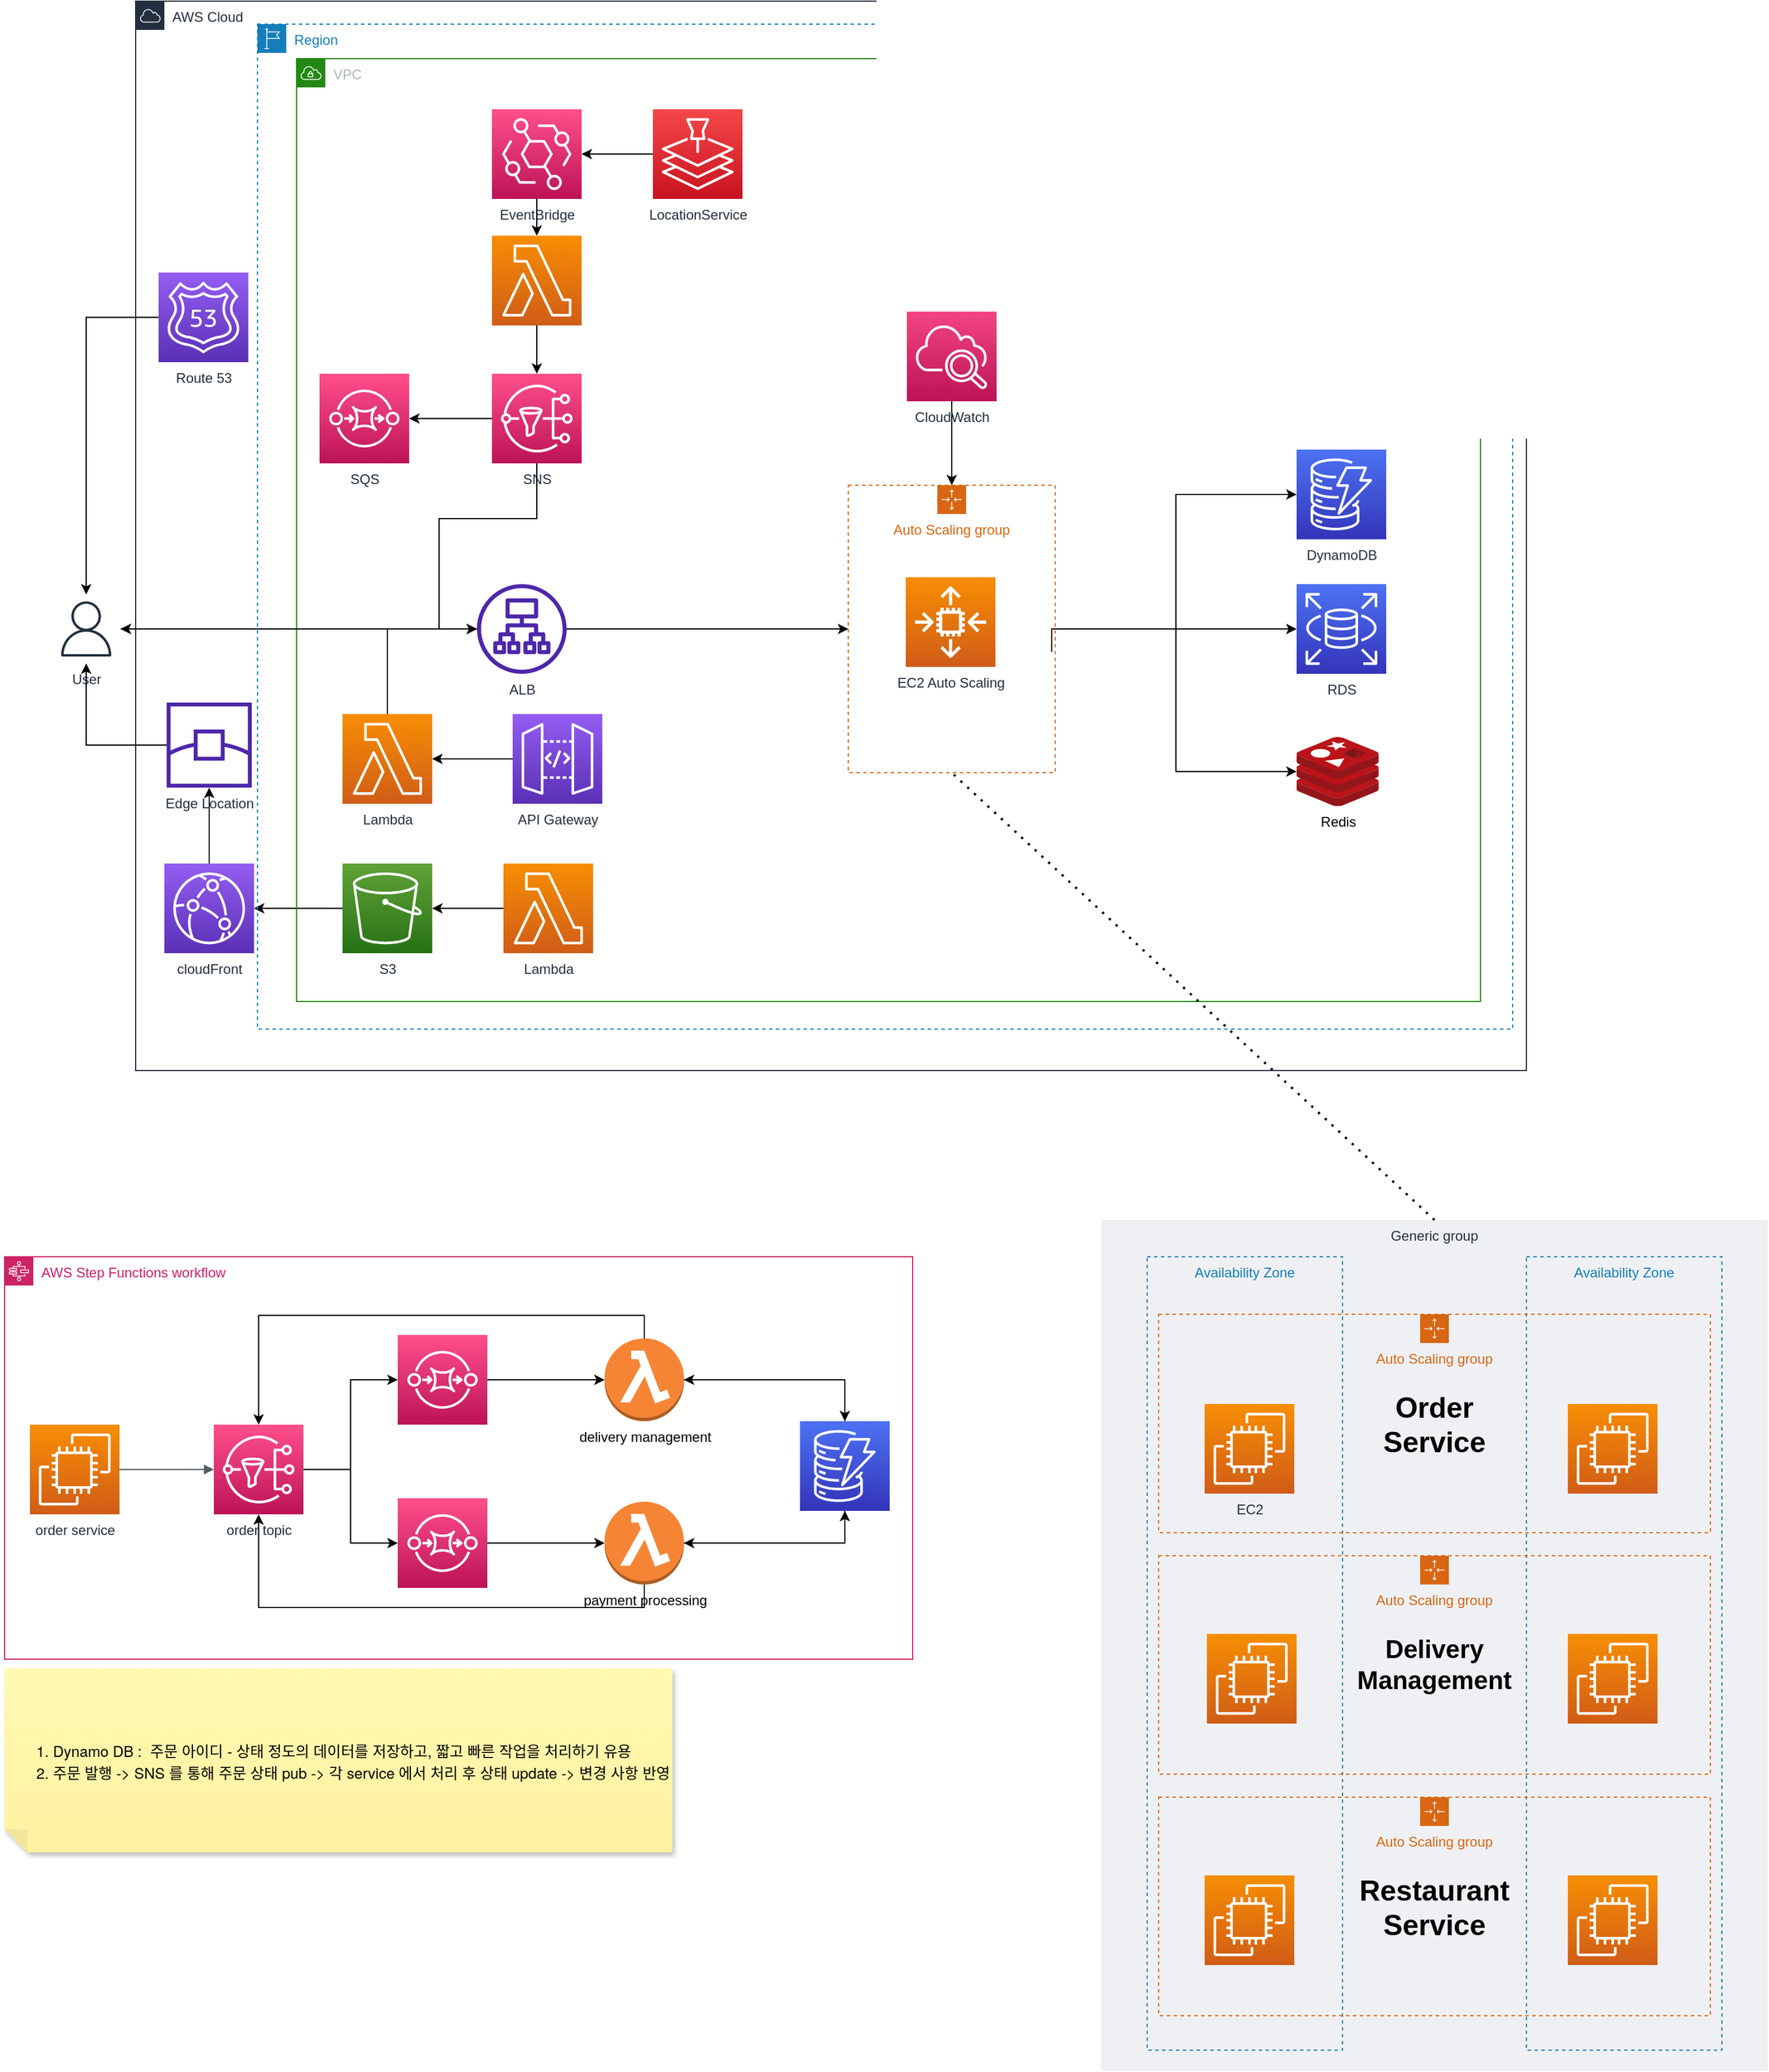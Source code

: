 <mxfile version="20.3.7" type="github"><diagram id="5NGtQ1M6MgMuo89pYEMz" name="페이지-1"><mxGraphModel dx="1186" dy="614" grid="1" gridSize="10" guides="1" tooltips="1" connect="1" arrows="1" fold="1" page="1" pageScale="1" pageWidth="827" pageHeight="1169" math="0" shadow="0"><root><mxCell id="0"/><mxCell id="1" parent="0"/><mxCell id="tjb0B60v364YRDhyy47x-1" value="Generic group" style="fillColor=#EFF0F3;strokeColor=none;dashed=0;verticalAlign=top;fontStyle=0;fontColor=#232F3D;" parent="1" vertex="1"><mxGeometry x="983" y="1520" width="580" height="740" as="geometry"/></mxCell><mxCell id="tjb0B60v364YRDhyy47x-2" value="Availability Zone" style="fillColor=none;strokeColor=#147EBA;dashed=1;verticalAlign=top;fontStyle=0;fontColor=#147EBA;" parent="1" vertex="1"><mxGeometry x="1353" y="1552" width="170" height="690" as="geometry"/></mxCell><mxCell id="tjb0B60v364YRDhyy47x-3" value="Availability Zone" style="fillColor=none;strokeColor=#147EBA;dashed=1;verticalAlign=top;fontStyle=0;fontColor=#147EBA;" parent="1" vertex="1"><mxGeometry x="1023" y="1552" width="170" height="690" as="geometry"/></mxCell><mxCell id="tjb0B60v364YRDhyy47x-4" value="" style="edgeStyle=orthogonalEdgeStyle;rounded=0;orthogonalLoop=1;jettySize=auto;html=1;" parent="1" source="tjb0B60v364YRDhyy47x-12" target="tjb0B60v364YRDhyy47x-6" edge="1"><mxGeometry relative="1" as="geometry"/></mxCell><mxCell id="tjb0B60v364YRDhyy47x-5" style="edgeStyle=orthogonalEdgeStyle;rounded=0;orthogonalLoop=1;jettySize=auto;html=1;" parent="1" source="tjb0B60v364YRDhyy47x-6" target="tjb0B60v364YRDhyy47x-41" edge="1"><mxGeometry relative="1" as="geometry"/></mxCell><mxCell id="tjb0B60v364YRDhyy47x-6" value="User" style="sketch=0;outlineConnect=0;fontColor=#232F3E;gradientColor=none;strokeColor=#232F3E;fillColor=#ffffff;dashed=0;verticalLabelPosition=bottom;verticalAlign=top;align=center;html=1;fontSize=12;fontStyle=0;aspect=fixed;shape=mxgraph.aws4.resourceIcon;resIcon=mxgraph.aws4.user;" parent="1" vertex="1"><mxGeometry x="70" y="976" width="60" height="60" as="geometry"/></mxCell><mxCell id="tjb0B60v364YRDhyy47x-7" value="AWS Cloud" style="points=[[0,0],[0.25,0],[0.5,0],[0.75,0],[1,0],[1,0.25],[1,0.5],[1,0.75],[1,1],[0.75,1],[0.5,1],[0.25,1],[0,1],[0,0.75],[0,0.5],[0,0.25]];outlineConnect=0;gradientColor=none;html=1;whiteSpace=wrap;fontSize=12;fontStyle=0;container=1;pointerEvents=0;collapsible=0;recursiveResize=0;shape=mxgraph.aws4.group;grIcon=mxgraph.aws4.group_aws_cloud;strokeColor=#232F3E;fillColor=none;verticalAlign=top;align=left;spacingLeft=30;fontColor=#232F3E;dashed=0;" parent="1" vertex="1"><mxGeometry x="143" y="460" width="1210" height="930" as="geometry"/></mxCell><mxCell id="tjb0B60v364YRDhyy47x-8" style="edgeStyle=orthogonalEdgeStyle;rounded=0;orthogonalLoop=1;jettySize=auto;html=1;" parent="tjb0B60v364YRDhyy47x-7" source="tjb0B60v364YRDhyy47x-26" target="tjb0B60v364YRDhyy47x-9" edge="1"><mxGeometry relative="1" as="geometry"/></mxCell><mxCell id="tjb0B60v364YRDhyy47x-9" value="cloudFront&lt;br&gt;" style="sketch=0;points=[[0,0,0],[0.25,0,0],[0.5,0,0],[0.75,0,0],[1,0,0],[0,1,0],[0.25,1,0],[0.5,1,0],[0.75,1,0],[1,1,0],[0,0.25,0],[0,0.5,0],[0,0.75,0],[1,0.25,0],[1,0.5,0],[1,0.75,0]];outlineConnect=0;fontColor=#232F3E;gradientColor=#945DF2;gradientDirection=north;fillColor=#5A30B5;strokeColor=#ffffff;dashed=0;verticalLabelPosition=bottom;verticalAlign=top;align=center;html=1;fontSize=12;fontStyle=0;aspect=fixed;shape=mxgraph.aws4.resourceIcon;resIcon=mxgraph.aws4.cloudfront;" parent="tjb0B60v364YRDhyy47x-7" vertex="1"><mxGeometry x="25" y="750" width="78" height="78" as="geometry"/></mxCell><mxCell id="tjb0B60v364YRDhyy47x-10" value="Edge Location&lt;br&gt;" style="sketch=0;outlineConnect=0;fontColor=#232F3E;gradientColor=none;fillColor=#4D27AA;strokeColor=none;dashed=0;verticalLabelPosition=bottom;verticalAlign=top;align=center;html=1;fontSize=12;fontStyle=0;aspect=fixed;pointerEvents=1;shape=mxgraph.aws4.edge_location;" parent="tjb0B60v364YRDhyy47x-7" vertex="1"><mxGeometry x="27" y="610" width="74" height="74" as="geometry"/></mxCell><mxCell id="tjb0B60v364YRDhyy47x-11" value="" style="edgeStyle=orthogonalEdgeStyle;rounded=0;orthogonalLoop=1;jettySize=auto;html=1;" parent="tjb0B60v364YRDhyy47x-7" source="tjb0B60v364YRDhyy47x-9" target="tjb0B60v364YRDhyy47x-10" edge="1"><mxGeometry relative="1" as="geometry"/></mxCell><mxCell id="tjb0B60v364YRDhyy47x-12" value="Route 53&lt;br&gt;" style="sketch=0;points=[[0,0,0],[0.25,0,0],[0.5,0,0],[0.75,0,0],[1,0,0],[0,1,0],[0.25,1,0],[0.5,1,0],[0.75,1,0],[1,1,0],[0,0.25,0],[0,0.5,0],[0,0.75,0],[1,0.25,0],[1,0.5,0],[1,0.75,0]];outlineConnect=0;fontColor=#232F3E;gradientColor=#945DF2;gradientDirection=north;fillColor=#5A30B5;strokeColor=#ffffff;dashed=0;verticalLabelPosition=bottom;verticalAlign=top;align=center;html=1;fontSize=12;fontStyle=0;aspect=fixed;shape=mxgraph.aws4.resourceIcon;resIcon=mxgraph.aws4.route_53;" parent="tjb0B60v364YRDhyy47x-7" vertex="1"><mxGeometry x="20" y="236" width="78" height="78" as="geometry"/></mxCell><mxCell id="tjb0B60v364YRDhyy47x-13" value="VPC" style="points=[[0,0],[0.25,0],[0.5,0],[0.75,0],[1,0],[1,0.25],[1,0.5],[1,0.75],[1,1],[0.75,1],[0.5,1],[0.25,1],[0,1],[0,0.75],[0,0.5],[0,0.25]];outlineConnect=0;gradientColor=none;html=1;whiteSpace=wrap;fontSize=12;fontStyle=0;container=1;pointerEvents=0;collapsible=0;recursiveResize=0;shape=mxgraph.aws4.group;grIcon=mxgraph.aws4.group_vpc;strokeColor=#248814;fillColor=none;verticalAlign=top;align=left;spacingLeft=30;fontColor=#AAB7B8;dashed=0;" parent="tjb0B60v364YRDhyy47x-7" vertex="1"><mxGeometry x="140" y="50" width="1030" height="820" as="geometry"/></mxCell><mxCell id="tjb0B60v364YRDhyy47x-14" value="DynamoDB&lt;br&gt;" style="sketch=0;points=[[0,0,0],[0.25,0,0],[0.5,0,0],[0.75,0,0],[1,0,0],[0,1,0],[0.25,1,0],[0.5,1,0],[0.75,1,0],[1,1,0],[0,0.25,0],[0,0.5,0],[0,0.75,0],[1,0.25,0],[1,0.5,0],[1,0.75,0]];outlineConnect=0;fontColor=#232F3E;gradientColor=#4D72F3;gradientDirection=north;fillColor=#3334B9;strokeColor=#ffffff;dashed=0;verticalLabelPosition=bottom;verticalAlign=top;align=center;html=1;fontSize=12;fontStyle=0;aspect=fixed;shape=mxgraph.aws4.resourceIcon;resIcon=mxgraph.aws4.dynamodb;" parent="tjb0B60v364YRDhyy47x-13" vertex="1"><mxGeometry x="870" y="340" width="78" height="78" as="geometry"/></mxCell><mxCell id="tjb0B60v364YRDhyy47x-15" value="RDS&lt;br&gt;" style="sketch=0;points=[[0,0,0],[0.25,0,0],[0.5,0,0],[0.75,0,0],[1,0,0],[0,1,0],[0.25,1,0],[0.5,1,0],[0.75,1,0],[1,1,0],[0,0.25,0],[0,0.5,0],[0,0.75,0],[1,0.25,0],[1,0.5,0],[1,0.75,0]];outlineConnect=0;fontColor=#232F3E;gradientColor=#4D72F3;gradientDirection=north;fillColor=#3334B9;strokeColor=#ffffff;dashed=0;verticalLabelPosition=bottom;verticalAlign=top;align=center;html=1;fontSize=12;fontStyle=0;aspect=fixed;shape=mxgraph.aws4.resourceIcon;resIcon=mxgraph.aws4.rds;" parent="tjb0B60v364YRDhyy47x-13" vertex="1"><mxGeometry x="870" y="457" width="78" height="78" as="geometry"/></mxCell><mxCell id="tjb0B60v364YRDhyy47x-16" style="edgeStyle=orthogonalEdgeStyle;rounded=0;orthogonalLoop=1;jettySize=auto;html=1;entryX=0;entryY=0.5;entryDx=0;entryDy=0;entryPerimeter=0;" parent="tjb0B60v364YRDhyy47x-13" source="tjb0B60v364YRDhyy47x-19" target="tjb0B60v364YRDhyy47x-14" edge="1"><mxGeometry relative="1" as="geometry"/></mxCell><mxCell id="tjb0B60v364YRDhyy47x-17" style="edgeStyle=orthogonalEdgeStyle;rounded=0;orthogonalLoop=1;jettySize=auto;html=1;" parent="tjb0B60v364YRDhyy47x-13" target="tjb0B60v364YRDhyy47x-24" edge="1"><mxGeometry relative="1" as="geometry"><mxPoint x="657" y="516" as="sourcePoint"/><Array as="points"><mxPoint x="657" y="496"/><mxPoint x="765" y="496"/><mxPoint x="765" y="620"/></Array></mxGeometry></mxCell><mxCell id="tjb0B60v364YRDhyy47x-18" style="edgeStyle=orthogonalEdgeStyle;rounded=0;orthogonalLoop=1;jettySize=auto;html=1;entryX=0;entryY=0.5;entryDx=0;entryDy=0;entryPerimeter=0;" parent="tjb0B60v364YRDhyy47x-13" source="tjb0B60v364YRDhyy47x-19" target="tjb0B60v364YRDhyy47x-15" edge="1"><mxGeometry relative="1" as="geometry"/></mxCell><mxCell id="tjb0B60v364YRDhyy47x-19" value="Auto Scaling group" style="points=[[0,0],[0.25,0],[0.5,0],[0.75,0],[1,0],[1,0.25],[1,0.5],[1,0.75],[1,1],[0.75,1],[0.5,1],[0.25,1],[0,1],[0,0.75],[0,0.5],[0,0.25]];outlineConnect=0;gradientColor=none;html=1;whiteSpace=wrap;fontSize=12;fontStyle=0;container=1;pointerEvents=0;collapsible=0;recursiveResize=0;shape=mxgraph.aws4.groupCenter;grIcon=mxgraph.aws4.group_auto_scaling_group;grStroke=1;strokeColor=#D86613;fillColor=none;verticalAlign=top;align=center;fontColor=#D86613;dashed=1;spacingTop=25;" parent="tjb0B60v364YRDhyy47x-13" vertex="1"><mxGeometry x="480" y="371" width="180" height="250" as="geometry"/></mxCell><mxCell id="tjb0B60v364YRDhyy47x-20" value="EC2 Auto Scaling&lt;br&gt;" style="sketch=0;points=[[0,0,0],[0.25,0,0],[0.5,0,0],[0.75,0,0],[1,0,0],[0,1,0],[0.25,1,0],[0.5,1,0],[0.75,1,0],[1,1,0],[0,0.25,0],[0,0.5,0],[0,0.75,0],[1,0.25,0],[1,0.5,0],[1,0.75,0]];outlineConnect=0;fontColor=#232F3E;gradientColor=#F78E04;gradientDirection=north;fillColor=#D05C17;strokeColor=#ffffff;dashed=0;verticalLabelPosition=bottom;verticalAlign=top;align=center;html=1;fontSize=12;fontStyle=0;aspect=fixed;shape=mxgraph.aws4.resourceIcon;resIcon=mxgraph.aws4.auto_scaling2;" parent="tjb0B60v364YRDhyy47x-19" vertex="1"><mxGeometry x="50" y="80" width="78" height="78" as="geometry"/></mxCell><mxCell id="tjb0B60v364YRDhyy47x-21" style="edgeStyle=orthogonalEdgeStyle;rounded=0;orthogonalLoop=1;jettySize=auto;html=1;" parent="tjb0B60v364YRDhyy47x-13" source="tjb0B60v364YRDhyy47x-22" target="tjb0B60v364YRDhyy47x-19" edge="1"><mxGeometry relative="1" as="geometry"/></mxCell><mxCell id="tjb0B60v364YRDhyy47x-22" value="CloudWatch&lt;br&gt;" style="sketch=0;points=[[0,0,0],[0.25,0,0],[0.5,0,0],[0.75,0,0],[1,0,0],[0,1,0],[0.25,1,0],[0.5,1,0],[0.75,1,0],[1,1,0],[0,0.25,0],[0,0.5,0],[0,0.75,0],[1,0.25,0],[1,0.5,0],[1,0.75,0]];points=[[0,0,0],[0.25,0,0],[0.5,0,0],[0.75,0,0],[1,0,0],[0,1,0],[0.25,1,0],[0.5,1,0],[0.75,1,0],[1,1,0],[0,0.25,0],[0,0.5,0],[0,0.75,0],[1,0.25,0],[1,0.5,0],[1,0.75,0]];outlineConnect=0;fontColor=#232F3E;gradientColor=#F34482;gradientDirection=north;fillColor=#BC1356;strokeColor=#ffffff;dashed=0;verticalLabelPosition=bottom;verticalAlign=top;align=center;html=1;fontSize=12;fontStyle=0;aspect=fixed;shape=mxgraph.aws4.resourceIcon;resIcon=mxgraph.aws4.cloudwatch_2;" parent="tjb0B60v364YRDhyy47x-13" vertex="1"><mxGeometry x="531" y="220" width="78" height="78" as="geometry"/></mxCell><mxCell id="tjb0B60v364YRDhyy47x-23" style="edgeStyle=orthogonalEdgeStyle;rounded=0;orthogonalLoop=1;jettySize=auto;html=1;exitX=0.5;exitY=1;exitDx=0;exitDy=0;" parent="tjb0B60v364YRDhyy47x-13" source="tjb0B60v364YRDhyy47x-19" target="tjb0B60v364YRDhyy47x-19" edge="1"><mxGeometry relative="1" as="geometry"/></mxCell><mxCell id="tjb0B60v364YRDhyy47x-24" value="Redis&lt;br&gt;" style="sketch=0;aspect=fixed;html=1;points=[];align=center;image;fontSize=12;image=img/lib/mscae/Cache_Redis_Product.svg;" parent="tjb0B60v364YRDhyy47x-13" vertex="1"><mxGeometry x="870" y="590" width="71.43" height="60" as="geometry"/></mxCell><mxCell id="tjb0B60v364YRDhyy47x-25" value="Region" style="points=[[0,0],[0.25,0],[0.5,0],[0.75,0],[1,0],[1,0.25],[1,0.5],[1,0.75],[1,1],[0.75,1],[0.5,1],[0.25,1],[0,1],[0,0.75],[0,0.5],[0,0.25]];outlineConnect=0;gradientColor=none;html=1;whiteSpace=wrap;fontSize=12;fontStyle=0;container=1;pointerEvents=0;collapsible=0;recursiveResize=0;shape=mxgraph.aws4.group;grIcon=mxgraph.aws4.group_region;strokeColor=#147EBA;fillColor=none;verticalAlign=top;align=left;spacingLeft=30;fontColor=#147EBA;dashed=1;" parent="tjb0B60v364YRDhyy47x-7" vertex="1"><mxGeometry x="106" y="20" width="1092" height="874" as="geometry"/></mxCell><mxCell id="tjb0B60v364YRDhyy47x-26" value="S3&lt;br&gt;" style="sketch=0;points=[[0,0,0],[0.25,0,0],[0.5,0,0],[0.75,0,0],[1,0,0],[0,1,0],[0.25,1,0],[0.5,1,0],[0.75,1,0],[1,1,0],[0,0.25,0],[0,0.5,0],[0,0.75,0],[1,0.25,0],[1,0.5,0],[1,0.75,0]];outlineConnect=0;fontColor=#232F3E;gradientColor=#60A337;gradientDirection=north;fillColor=#277116;strokeColor=#ffffff;dashed=0;verticalLabelPosition=bottom;verticalAlign=top;align=center;html=1;fontSize=12;fontStyle=0;aspect=fixed;shape=mxgraph.aws4.resourceIcon;resIcon=mxgraph.aws4.s3;" parent="tjb0B60v364YRDhyy47x-25" vertex="1"><mxGeometry x="74" y="730" width="78" height="78" as="geometry"/></mxCell><mxCell id="tjb0B60v364YRDhyy47x-27" value="Lambda" style="sketch=0;points=[[0,0,0],[0.25,0,0],[0.5,0,0],[0.75,0,0],[1,0,0],[0,1,0],[0.25,1,0],[0.5,1,0],[0.75,1,0],[1,1,0],[0,0.25,0],[0,0.5,0],[0,0.75,0],[1,0.25,0],[1,0.5,0],[1,0.75,0]];outlineConnect=0;fontColor=#232F3E;gradientColor=#F78E04;gradientDirection=north;fillColor=#D05C17;strokeColor=#ffffff;dashed=0;verticalLabelPosition=bottom;verticalAlign=top;align=center;html=1;fontSize=12;fontStyle=0;aspect=fixed;shape=mxgraph.aws4.resourceIcon;resIcon=mxgraph.aws4.lambda;" parent="tjb0B60v364YRDhyy47x-25" vertex="1"><mxGeometry x="214" y="730" width="78" height="78" as="geometry"/></mxCell><mxCell id="tjb0B60v364YRDhyy47x-28" value="" style="edgeStyle=orthogonalEdgeStyle;rounded=0;orthogonalLoop=1;jettySize=auto;html=1;" parent="tjb0B60v364YRDhyy47x-25" source="tjb0B60v364YRDhyy47x-27" target="tjb0B60v364YRDhyy47x-26" edge="1"><mxGeometry relative="1" as="geometry"/></mxCell><mxCell id="tjb0B60v364YRDhyy47x-29" value="LocationService&lt;br&gt;" style="sketch=0;points=[[0,0,0],[0.25,0,0],[0.5,0,0],[0.75,0,0],[1,0,0],[0,1,0],[0.25,1,0],[0.5,1,0],[0.75,1,0],[1,1,0],[0,0.25,0],[0,0.5,0],[0,0.75,0],[1,0.25,0],[1,0.5,0],[1,0.75,0]];outlineConnect=0;fontColor=#232F3E;gradientColor=#F54749;gradientDirection=north;fillColor=#C7131F;strokeColor=#ffffff;dashed=0;verticalLabelPosition=bottom;verticalAlign=top;align=center;html=1;fontSize=12;fontStyle=0;aspect=fixed;shape=mxgraph.aws4.resourceIcon;resIcon=mxgraph.aws4.location_service;" parent="tjb0B60v364YRDhyy47x-25" vertex="1"><mxGeometry x="344" y="74" width="78" height="78" as="geometry"/></mxCell><mxCell id="tjb0B60v364YRDhyy47x-30" value="EventBridge&lt;br&gt;" style="sketch=0;points=[[0,0,0],[0.25,0,0],[0.5,0,0],[0.75,0,0],[1,0,0],[0,1,0],[0.25,1,0],[0.5,1,0],[0.75,1,0],[1,1,0],[0,0.25,0],[0,0.5,0],[0,0.75,0],[1,0.25,0],[1,0.5,0],[1,0.75,0]];outlineConnect=0;fontColor=#232F3E;gradientColor=#FF4F8B;gradientDirection=north;fillColor=#BC1356;strokeColor=#ffffff;dashed=0;verticalLabelPosition=bottom;verticalAlign=top;align=center;html=1;fontSize=12;fontStyle=0;aspect=fixed;shape=mxgraph.aws4.resourceIcon;resIcon=mxgraph.aws4.eventbridge;" parent="tjb0B60v364YRDhyy47x-25" vertex="1"><mxGeometry x="204" y="74" width="78" height="78" as="geometry"/></mxCell><mxCell id="tjb0B60v364YRDhyy47x-31" value="SQS&lt;br&gt;" style="sketch=0;points=[[0,0,0],[0.25,0,0],[0.5,0,0],[0.75,0,0],[1,0,0],[0,1,0],[0.25,1,0],[0.5,1,0],[0.75,1,0],[1,1,0],[0,0.25,0],[0,0.5,0],[0,0.75,0],[1,0.25,0],[1,0.5,0],[1,0.75,0]];outlineConnect=0;fontColor=#232F3E;gradientColor=#FF4F8B;gradientDirection=north;fillColor=#BC1356;strokeColor=#ffffff;dashed=0;verticalLabelPosition=bottom;verticalAlign=top;align=center;html=1;fontSize=12;fontStyle=0;aspect=fixed;shape=mxgraph.aws4.resourceIcon;resIcon=mxgraph.aws4.sqs;" parent="tjb0B60v364YRDhyy47x-25" vertex="1"><mxGeometry x="54" y="304" width="78" height="78" as="geometry"/></mxCell><mxCell id="tjb0B60v364YRDhyy47x-32" value="SNS&lt;br&gt;" style="sketch=0;points=[[0,0,0],[0.25,0,0],[0.5,0,0],[0.75,0,0],[1,0,0],[0,1,0],[0.25,1,0],[0.5,1,0],[0.75,1,0],[1,1,0],[0,0.25,0],[0,0.5,0],[0,0.75,0],[1,0.25,0],[1,0.5,0],[1,0.75,0]];outlineConnect=0;fontColor=#232F3E;gradientColor=#FF4F8B;gradientDirection=north;fillColor=#BC1356;strokeColor=#ffffff;dashed=0;verticalLabelPosition=bottom;verticalAlign=top;align=center;html=1;fontSize=12;fontStyle=0;aspect=fixed;shape=mxgraph.aws4.resourceIcon;resIcon=mxgraph.aws4.sns;" parent="tjb0B60v364YRDhyy47x-25" vertex="1"><mxGeometry x="204" y="304" width="78" height="78" as="geometry"/></mxCell><mxCell id="tjb0B60v364YRDhyy47x-33" value="" style="edgeStyle=orthogonalEdgeStyle;rounded=0;orthogonalLoop=1;jettySize=auto;html=1;" parent="tjb0B60v364YRDhyy47x-25" source="tjb0B60v364YRDhyy47x-32" target="tjb0B60v364YRDhyy47x-31" edge="1"><mxGeometry relative="1" as="geometry"/></mxCell><mxCell id="tjb0B60v364YRDhyy47x-34" value="" style="sketch=0;points=[[0,0,0],[0.25,0,0],[0.5,0,0],[0.75,0,0],[1,0,0],[0,1,0],[0.25,1,0],[0.5,1,0],[0.75,1,0],[1,1,0],[0,0.25,0],[0,0.5,0],[0,0.75,0],[1,0.25,0],[1,0.5,0],[1,0.75,0]];outlineConnect=0;fontColor=#232F3E;gradientColor=#F78E04;gradientDirection=north;fillColor=#D05C17;strokeColor=#ffffff;dashed=0;verticalLabelPosition=bottom;verticalAlign=top;align=center;html=1;fontSize=12;fontStyle=0;aspect=fixed;shape=mxgraph.aws4.resourceIcon;resIcon=mxgraph.aws4.lambda;" parent="tjb0B60v364YRDhyy47x-25" vertex="1"><mxGeometry x="204" y="184" width="78" height="78" as="geometry"/></mxCell><mxCell id="tjb0B60v364YRDhyy47x-35" value="" style="edgeStyle=orthogonalEdgeStyle;rounded=0;orthogonalLoop=1;jettySize=auto;html=1;" parent="tjb0B60v364YRDhyy47x-25" source="tjb0B60v364YRDhyy47x-34" target="tjb0B60v364YRDhyy47x-32" edge="1"><mxGeometry relative="1" as="geometry"/></mxCell><mxCell id="tjb0B60v364YRDhyy47x-36" value="" style="edgeStyle=orthogonalEdgeStyle;rounded=0;orthogonalLoop=1;jettySize=auto;html=1;" parent="tjb0B60v364YRDhyy47x-25" source="tjb0B60v364YRDhyy47x-30" target="tjb0B60v364YRDhyy47x-34" edge="1"><mxGeometry relative="1" as="geometry"/></mxCell><mxCell id="tjb0B60v364YRDhyy47x-37" value="" style="edgeStyle=orthogonalEdgeStyle;rounded=0;orthogonalLoop=1;jettySize=auto;html=1;" parent="tjb0B60v364YRDhyy47x-25" source="tjb0B60v364YRDhyy47x-29" target="tjb0B60v364YRDhyy47x-30" edge="1"><mxGeometry relative="1" as="geometry"/></mxCell><mxCell id="tjb0B60v364YRDhyy47x-38" value="" style="edgeStyle=orthogonalEdgeStyle;rounded=0;orthogonalLoop=1;jettySize=auto;html=1;fontSize=22;" parent="tjb0B60v364YRDhyy47x-25" source="tjb0B60v364YRDhyy47x-39" target="tjb0B60v364YRDhyy47x-40" edge="1"><mxGeometry relative="1" as="geometry"/></mxCell><mxCell id="tjb0B60v364YRDhyy47x-39" value="API Gateway&lt;br&gt;" style="sketch=0;points=[[0,0,0],[0.25,0,0],[0.5,0,0],[0.75,0,0],[1,0,0],[0,1,0],[0.25,1,0],[0.5,1,0],[0.75,1,0],[1,1,0],[0,0.25,0],[0,0.5,0],[0,0.75,0],[1,0.25,0],[1,0.5,0],[1,0.75,0]];outlineConnect=0;fontColor=#232F3E;gradientColor=#945DF2;gradientDirection=north;fillColor=#5A30B5;strokeColor=#ffffff;dashed=0;verticalLabelPosition=bottom;verticalAlign=top;align=center;html=1;fontSize=12;fontStyle=0;aspect=fixed;shape=mxgraph.aws4.resourceIcon;resIcon=mxgraph.aws4.api_gateway;" parent="tjb0B60v364YRDhyy47x-25" vertex="1"><mxGeometry x="222" y="600" width="78" height="78" as="geometry"/></mxCell><mxCell id="tjb0B60v364YRDhyy47x-40" value="Lambda" style="sketch=0;points=[[0,0,0],[0.25,0,0],[0.5,0,0],[0.75,0,0],[1,0,0],[0,1,0],[0.25,1,0],[0.5,1,0],[0.75,1,0],[1,1,0],[0,0.25,0],[0,0.5,0],[0,0.75,0],[1,0.25,0],[1,0.5,0],[1,0.75,0]];outlineConnect=0;fontColor=#232F3E;gradientColor=#F78E04;gradientDirection=north;fillColor=#D05C17;strokeColor=#ffffff;dashed=0;verticalLabelPosition=bottom;verticalAlign=top;align=center;html=1;fontSize=12;fontStyle=0;aspect=fixed;shape=mxgraph.aws4.resourceIcon;resIcon=mxgraph.aws4.lambda;" parent="tjb0B60v364YRDhyy47x-25" vertex="1"><mxGeometry x="74" y="600" width="78" height="78" as="geometry"/></mxCell><mxCell id="tjb0B60v364YRDhyy47x-41" value="ALB&lt;br&gt;" style="sketch=0;outlineConnect=0;fontColor=#232F3E;gradientColor=none;fillColor=#4D27AA;strokeColor=none;dashed=0;verticalLabelPosition=bottom;verticalAlign=top;align=center;html=1;fontSize=12;fontStyle=0;aspect=fixed;pointerEvents=1;shape=mxgraph.aws4.application_load_balancer;" parent="tjb0B60v364YRDhyy47x-25" vertex="1"><mxGeometry x="191" y="487" width="78" height="78" as="geometry"/></mxCell><mxCell id="tjb0B60v364YRDhyy47x-42" style="edgeStyle=orthogonalEdgeStyle;rounded=0;orthogonalLoop=1;jettySize=auto;html=1;" parent="tjb0B60v364YRDhyy47x-25" source="tjb0B60v364YRDhyy47x-32" target="tjb0B60v364YRDhyy47x-41" edge="1"><mxGeometry relative="1" as="geometry"><Array as="points"><mxPoint x="243" y="430"/><mxPoint x="158" y="430"/></Array></mxGeometry></mxCell><mxCell id="tjb0B60v364YRDhyy47x-43" style="edgeStyle=orthogonalEdgeStyle;rounded=0;orthogonalLoop=1;jettySize=auto;html=1;entryX=0;entryY=0.5;entryDx=0;entryDy=0;fontSize=22;" parent="tjb0B60v364YRDhyy47x-7" source="tjb0B60v364YRDhyy47x-41" target="tjb0B60v364YRDhyy47x-19" edge="1"><mxGeometry relative="1" as="geometry"/></mxCell><mxCell id="tjb0B60v364YRDhyy47x-44" style="edgeStyle=orthogonalEdgeStyle;rounded=0;orthogonalLoop=1;jettySize=auto;html=1;" parent="1" source="tjb0B60v364YRDhyy47x-10" target="tjb0B60v364YRDhyy47x-6" edge="1"><mxGeometry relative="1" as="geometry"/></mxCell><mxCell id="tjb0B60v364YRDhyy47x-45" value="Auto Scaling group" style="points=[[0,0],[0.25,0],[0.5,0],[0.75,0],[1,0],[1,0.25],[1,0.5],[1,0.75],[1,1],[0.75,1],[0.5,1],[0.25,1],[0,1],[0,0.75],[0,0.5],[0,0.25]];outlineConnect=0;gradientColor=none;html=1;whiteSpace=wrap;fontSize=12;fontStyle=0;container=1;pointerEvents=0;collapsible=0;recursiveResize=0;shape=mxgraph.aws4.groupCenter;grIcon=mxgraph.aws4.group_auto_scaling_group;grStroke=1;strokeColor=#D86613;fillColor=none;verticalAlign=top;align=center;fontColor=#D86613;dashed=1;spacingTop=25;" parent="1" vertex="1"><mxGeometry x="1033" y="1602" width="480" height="190" as="geometry"/></mxCell><mxCell id="tjb0B60v364YRDhyy47x-46" value="" style="sketch=0;points=[[0,0,0],[0.25,0,0],[0.5,0,0],[0.75,0,0],[1,0,0],[0,1,0],[0.25,1,0],[0.5,1,0],[0.75,1,0],[1,1,0],[0,0.25,0],[0,0.5,0],[0,0.75,0],[1,0.25,0],[1,0.5,0],[1,0.75,0]];outlineConnect=0;fontColor=#232F3E;gradientColor=#F78E04;gradientDirection=north;fillColor=#D05C17;strokeColor=#ffffff;dashed=0;verticalLabelPosition=bottom;verticalAlign=top;align=center;html=1;fontSize=12;fontStyle=0;aspect=fixed;shape=mxgraph.aws4.resourceIcon;resIcon=mxgraph.aws4.ec2;" parent="tjb0B60v364YRDhyy47x-45" vertex="1"><mxGeometry x="356" y="78" width="78" height="78" as="geometry"/></mxCell><mxCell id="tjb0B60v364YRDhyy47x-47" value="Order Service" style="text;html=1;strokeColor=none;fillColor=none;align=center;verticalAlign=middle;whiteSpace=wrap;rounded=0;fontSize=25;fontStyle=1" parent="tjb0B60v364YRDhyy47x-45" vertex="1"><mxGeometry x="185" y="80" width="110" height="30" as="geometry"/></mxCell><mxCell id="tjb0B60v364YRDhyy47x-48" style="edgeStyle=orthogonalEdgeStyle;rounded=0;orthogonalLoop=1;jettySize=auto;html=1;exitX=0.5;exitY=1;exitDx=0;exitDy=0;" parent="1" source="tjb0B60v364YRDhyy47x-45" target="tjb0B60v364YRDhyy47x-45" edge="1"><mxGeometry relative="1" as="geometry"/></mxCell><mxCell id="tjb0B60v364YRDhyy47x-49" style="edgeStyle=orthogonalEdgeStyle;rounded=0;orthogonalLoop=1;jettySize=auto;html=1;exitX=0.5;exitY=1;exitDx=0;exitDy=0;" parent="1" source="tjb0B60v364YRDhyy47x-45" target="tjb0B60v364YRDhyy47x-45" edge="1"><mxGeometry relative="1" as="geometry"/></mxCell><mxCell id="tjb0B60v364YRDhyy47x-50" style="edgeStyle=orthogonalEdgeStyle;rounded=0;orthogonalLoop=1;jettySize=auto;html=1;exitX=0.5;exitY=1;exitDx=0;exitDy=0;" parent="1" source="tjb0B60v364YRDhyy47x-45" target="tjb0B60v364YRDhyy47x-45" edge="1"><mxGeometry relative="1" as="geometry"/></mxCell><mxCell id="tjb0B60v364YRDhyy47x-51" value="Auto Scaling group" style="points=[[0,0],[0.25,0],[0.5,0],[0.75,0],[1,0],[1,0.25],[1,0.5],[1,0.75],[1,1],[0.75,1],[0.5,1],[0.25,1],[0,1],[0,0.75],[0,0.5],[0,0.25]];outlineConnect=0;gradientColor=none;html=1;whiteSpace=wrap;fontSize=12;fontStyle=0;container=1;pointerEvents=0;collapsible=0;recursiveResize=0;shape=mxgraph.aws4.groupCenter;grIcon=mxgraph.aws4.group_auto_scaling_group;grStroke=1;strokeColor=#D86613;fillColor=none;verticalAlign=top;align=center;fontColor=#D86613;dashed=1;spacingTop=25;" parent="1" vertex="1"><mxGeometry x="1033" y="1812" width="480" height="190" as="geometry"/></mxCell><mxCell id="tjb0B60v364YRDhyy47x-52" value="" style="sketch=0;points=[[0,0,0],[0.25,0,0],[0.5,0,0],[0.75,0,0],[1,0,0],[0,1,0],[0.25,1,0],[0.5,1,0],[0.75,1,0],[1,1,0],[0,0.25,0],[0,0.5,0],[0,0.75,0],[1,0.25,0],[1,0.5,0],[1,0.75,0]];outlineConnect=0;fontColor=#232F3E;gradientColor=#F78E04;gradientDirection=north;fillColor=#D05C17;strokeColor=#ffffff;dashed=0;verticalLabelPosition=bottom;verticalAlign=top;align=center;html=1;fontSize=12;fontStyle=0;aspect=fixed;shape=mxgraph.aws4.resourceIcon;resIcon=mxgraph.aws4.ec2;" parent="tjb0B60v364YRDhyy47x-51" vertex="1"><mxGeometry x="42" y="68" width="78" height="78" as="geometry"/></mxCell><mxCell id="tjb0B60v364YRDhyy47x-53" value="" style="sketch=0;points=[[0,0,0],[0.25,0,0],[0.5,0,0],[0.75,0,0],[1,0,0],[0,1,0],[0.25,1,0],[0.5,1,0],[0.75,1,0],[1,1,0],[0,0.25,0],[0,0.5,0],[0,0.75,0],[1,0.25,0],[1,0.5,0],[1,0.75,0]];outlineConnect=0;fontColor=#232F3E;gradientColor=#F78E04;gradientDirection=north;fillColor=#D05C17;strokeColor=#ffffff;dashed=0;verticalLabelPosition=bottom;verticalAlign=top;align=center;html=1;fontSize=12;fontStyle=0;aspect=fixed;shape=mxgraph.aws4.resourceIcon;resIcon=mxgraph.aws4.ec2;" parent="tjb0B60v364YRDhyy47x-51" vertex="1"><mxGeometry x="356" y="68" width="78" height="78" as="geometry"/></mxCell><mxCell id="tjb0B60v364YRDhyy47x-54" value="Delivery&lt;br style=&quot;font-size: 22px;&quot;&gt;Management" style="text;html=1;strokeColor=none;fillColor=none;align=center;verticalAlign=middle;whiteSpace=wrap;rounded=0;fontSize=22;fontStyle=1" parent="tjb0B60v364YRDhyy47x-51" vertex="1"><mxGeometry x="185" y="80" width="110" height="30" as="geometry"/></mxCell><mxCell id="tjb0B60v364YRDhyy47x-55" value="Auto Scaling group" style="points=[[0,0],[0.25,0],[0.5,0],[0.75,0],[1,0],[1,0.25],[1,0.5],[1,0.75],[1,1],[0.75,1],[0.5,1],[0.25,1],[0,1],[0,0.75],[0,0.5],[0,0.25]];outlineConnect=0;gradientColor=none;html=1;whiteSpace=wrap;fontSize=12;fontStyle=0;container=1;pointerEvents=0;collapsible=0;recursiveResize=0;shape=mxgraph.aws4.groupCenter;grIcon=mxgraph.aws4.group_auto_scaling_group;grStroke=1;strokeColor=#D86613;fillColor=none;verticalAlign=top;align=center;fontColor=#D86613;dashed=1;spacingTop=25;" parent="1" vertex="1"><mxGeometry x="1033" y="2022" width="480" height="190" as="geometry"/></mxCell><mxCell id="tjb0B60v364YRDhyy47x-56" value="" style="sketch=0;points=[[0,0,0],[0.25,0,0],[0.5,0,0],[0.75,0,0],[1,0,0],[0,1,0],[0.25,1,0],[0.5,1,0],[0.75,1,0],[1,1,0],[0,0.25,0],[0,0.5,0],[0,0.75,0],[1,0.25,0],[1,0.5,0],[1,0.75,0]];outlineConnect=0;fontColor=#232F3E;gradientColor=#F78E04;gradientDirection=north;fillColor=#D05C17;strokeColor=#ffffff;dashed=0;verticalLabelPosition=bottom;verticalAlign=top;align=center;html=1;fontSize=12;fontStyle=0;aspect=fixed;shape=mxgraph.aws4.resourceIcon;resIcon=mxgraph.aws4.ec2;" parent="tjb0B60v364YRDhyy47x-55" vertex="1"><mxGeometry x="356" y="68" width="78" height="78" as="geometry"/></mxCell><mxCell id="tjb0B60v364YRDhyy47x-57" value="" style="sketch=0;points=[[0,0,0],[0.25,0,0],[0.5,0,0],[0.75,0,0],[1,0,0],[0,1,0],[0.25,1,0],[0.5,1,0],[0.75,1,0],[1,1,0],[0,0.25,0],[0,0.5,0],[0,0.75,0],[1,0.25,0],[1,0.5,0],[1,0.75,0]];outlineConnect=0;fontColor=#232F3E;gradientColor=#F78E04;gradientDirection=north;fillColor=#D05C17;strokeColor=#ffffff;dashed=0;verticalLabelPosition=bottom;verticalAlign=top;align=center;html=1;fontSize=12;fontStyle=0;aspect=fixed;shape=mxgraph.aws4.resourceIcon;resIcon=mxgraph.aws4.ec2;" parent="tjb0B60v364YRDhyy47x-55" vertex="1"><mxGeometry x="40" y="68" width="78" height="78" as="geometry"/></mxCell><mxCell id="tjb0B60v364YRDhyy47x-58" value="Restaurant&lt;br style=&quot;font-size: 25px;&quot;&gt;Service" style="text;html=1;strokeColor=none;fillColor=none;align=center;verticalAlign=middle;whiteSpace=wrap;rounded=0;fontSize=25;fontStyle=1" parent="tjb0B60v364YRDhyy47x-55" vertex="1"><mxGeometry x="185" y="80" width="110" height="30" as="geometry"/></mxCell><mxCell id="tjb0B60v364YRDhyy47x-59" style="edgeStyle=orthogonalEdgeStyle;rounded=0;orthogonalLoop=1;jettySize=auto;html=1;" parent="1" source="tjb0B60v364YRDhyy47x-41" target="tjb0B60v364YRDhyy47x-6" edge="1"><mxGeometry relative="1" as="geometry"/></mxCell><mxCell id="tjb0B60v364YRDhyy47x-60" value="" style="endArrow=none;dashed=1;html=1;dashPattern=1 3;strokeWidth=2;rounded=0;entryX=0.5;entryY=1;entryDx=0;entryDy=0;exitX=0.5;exitY=0;exitDx=0;exitDy=0;" parent="1" source="tjb0B60v364YRDhyy47x-1" target="tjb0B60v364YRDhyy47x-19" edge="1"><mxGeometry width="50" height="50" relative="1" as="geometry"><mxPoint x="1223" y="1510" as="sourcePoint"/><mxPoint x="1023" y="1130" as="targetPoint"/></mxGeometry></mxCell><mxCell id="tjb0B60v364YRDhyy47x-61" value="EC2&lt;br&gt;" style="sketch=0;points=[[0,0,0],[0.25,0,0],[0.5,0,0],[0.75,0,0],[1,0,0],[0,1,0],[0.25,1,0],[0.5,1,0],[0.75,1,0],[1,1,0],[0,0.25,0],[0,0.5,0],[0,0.75,0],[1,0.25,0],[1,0.5,0],[1,0.75,0]];outlineConnect=0;fontColor=#232F3E;gradientColor=#F78E04;gradientDirection=north;fillColor=#D05C17;strokeColor=#ffffff;dashed=0;verticalLabelPosition=bottom;verticalAlign=top;align=center;html=1;fontSize=12;fontStyle=0;aspect=fixed;shape=mxgraph.aws4.resourceIcon;resIcon=mxgraph.aws4.ec2;" parent="1" vertex="1"><mxGeometry x="1073" y="1680" width="78" height="78" as="geometry"/></mxCell><mxCell id="tjb0B60v364YRDhyy47x-62" style="edgeStyle=orthogonalEdgeStyle;rounded=0;orthogonalLoop=1;jettySize=auto;html=1;fontSize=22;" parent="1" source="tjb0B60v364YRDhyy47x-40" target="tjb0B60v364YRDhyy47x-6" edge="1"><mxGeometry relative="1" as="geometry"><Array as="points"><mxPoint x="362" y="1006"/></Array></mxGeometry></mxCell><mxCell id="tjb0B60v364YRDhyy47x-70" value="order service&lt;br&gt;" style="sketch=0;points=[[0,0,0],[0.25,0,0],[0.5,0,0],[0.75,0,0],[1,0,0],[0,1,0],[0.25,1,0],[0.5,1,0],[0.75,1,0],[1,1,0],[0,0.25,0],[0,0.5,0],[0,0.75,0],[1,0.25,0],[1,0.5,0],[1,0.75,0]];outlineConnect=0;fontColor=#232F3E;gradientColor=#F78E04;gradientDirection=north;fillColor=#D05C17;strokeColor=#ffffff;dashed=0;verticalLabelPosition=bottom;verticalAlign=top;align=center;html=1;fontSize=12;fontStyle=0;aspect=fixed;shape=mxgraph.aws4.resourceIcon;resIcon=mxgraph.aws4.ec2;" parent="1" vertex="1"><mxGeometry x="51" y="1698" width="78" height="78" as="geometry"/></mxCell><mxCell id="tjb0B60v364YRDhyy47x-85" style="edgeStyle=orthogonalEdgeStyle;rounded=0;orthogonalLoop=1;jettySize=auto;html=1;exitX=1;exitY=0.5;exitDx=0;exitDy=0;exitPerimeter=0;entryX=0;entryY=0.5;entryDx=0;entryDy=0;entryPerimeter=0;" parent="1" source="tjb0B60v364YRDhyy47x-76" target="tjb0B60v364YRDhyy47x-77" edge="1"><mxGeometry relative="1" as="geometry"/></mxCell><mxCell id="tjb0B60v364YRDhyy47x-86" style="edgeStyle=orthogonalEdgeStyle;rounded=0;orthogonalLoop=1;jettySize=auto;html=1;exitX=1;exitY=0.5;exitDx=0;exitDy=0;exitPerimeter=0;entryX=0;entryY=0.5;entryDx=0;entryDy=0;entryPerimeter=0;" parent="1" source="tjb0B60v364YRDhyy47x-76" target="tjb0B60v364YRDhyy47x-78" edge="1"><mxGeometry relative="1" as="geometry"/></mxCell><mxCell id="tjb0B60v364YRDhyy47x-76" value="order topic" style="sketch=0;points=[[0,0,0],[0.25,0,0],[0.5,0,0],[0.75,0,0],[1,0,0],[0,1,0],[0.25,1,0],[0.5,1,0],[0.75,1,0],[1,1,0],[0,0.25,0],[0,0.5,0],[0,0.75,0],[1,0.25,0],[1,0.5,0],[1,0.75,0]];outlineConnect=0;fontColor=#232F3E;gradientColor=#FF4F8B;gradientDirection=north;fillColor=#BC1356;strokeColor=#ffffff;dashed=0;verticalLabelPosition=bottom;verticalAlign=top;align=center;html=1;fontSize=12;fontStyle=0;aspect=fixed;shape=mxgraph.aws4.resourceIcon;resIcon=mxgraph.aws4.sns;" parent="1" vertex="1"><mxGeometry x="211" y="1698" width="78" height="78" as="geometry"/></mxCell><mxCell id="tjb0B60v364YRDhyy47x-87" style="edgeStyle=orthogonalEdgeStyle;rounded=0;orthogonalLoop=1;jettySize=auto;html=1;exitX=1;exitY=0.5;exitDx=0;exitDy=0;exitPerimeter=0;" parent="1" source="tjb0B60v364YRDhyy47x-77" target="tjb0B60v364YRDhyy47x-79" edge="1"><mxGeometry relative="1" as="geometry"/></mxCell><mxCell id="tjb0B60v364YRDhyy47x-77" value="" style="sketch=0;points=[[0,0,0],[0.25,0,0],[0.5,0,0],[0.75,0,0],[1,0,0],[0,1,0],[0.25,1,0],[0.5,1,0],[0.75,1,0],[1,1,0],[0,0.25,0],[0,0.5,0],[0,0.75,0],[1,0.25,0],[1,0.5,0],[1,0.75,0]];outlineConnect=0;fontColor=#232F3E;gradientColor=#FF4F8B;gradientDirection=north;fillColor=#BC1356;strokeColor=#ffffff;dashed=0;verticalLabelPosition=bottom;verticalAlign=top;align=center;html=1;fontSize=12;fontStyle=0;aspect=fixed;shape=mxgraph.aws4.resourceIcon;resIcon=mxgraph.aws4.sqs;" parent="1" vertex="1"><mxGeometry x="371" y="1620" width="78" height="78" as="geometry"/></mxCell><mxCell id="tjb0B60v364YRDhyy47x-90" style="edgeStyle=orthogonalEdgeStyle;rounded=0;orthogonalLoop=1;jettySize=auto;html=1;exitX=1;exitY=0.5;exitDx=0;exitDy=0;exitPerimeter=0;" parent="1" source="tjb0B60v364YRDhyy47x-78" target="tjb0B60v364YRDhyy47x-80" edge="1"><mxGeometry relative="1" as="geometry"/></mxCell><mxCell id="tjb0B60v364YRDhyy47x-78" value="" style="sketch=0;points=[[0,0,0],[0.25,0,0],[0.5,0,0],[0.75,0,0],[1,0,0],[0,1,0],[0.25,1,0],[0.5,1,0],[0.75,1,0],[1,1,0],[0,0.25,0],[0,0.5,0],[0,0.75,0],[1,0.25,0],[1,0.5,0],[1,0.75,0]];outlineConnect=0;fontColor=#232F3E;gradientColor=#FF4F8B;gradientDirection=north;fillColor=#BC1356;strokeColor=#ffffff;dashed=0;verticalLabelPosition=bottom;verticalAlign=top;align=center;html=1;fontSize=12;fontStyle=0;aspect=fixed;shape=mxgraph.aws4.resourceIcon;resIcon=mxgraph.aws4.sqs;" parent="1" vertex="1"><mxGeometry x="371" y="1762" width="78" height="78" as="geometry"/></mxCell><mxCell id="tjb0B60v364YRDhyy47x-91" style="edgeStyle=orthogonalEdgeStyle;rounded=0;orthogonalLoop=1;jettySize=auto;html=1;exitX=1;exitY=0.5;exitDx=0;exitDy=0;exitPerimeter=0;entryX=0.5;entryY=0;entryDx=0;entryDy=0;entryPerimeter=0;" parent="1" source="tjb0B60v364YRDhyy47x-79" target="tjb0B60v364YRDhyy47x-81" edge="1"><mxGeometry relative="1" as="geometry"><Array as="points"><mxPoint x="760" y="1659"/></Array></mxGeometry></mxCell><mxCell id="tjb0B60v364YRDhyy47x-100" style="edgeStyle=orthogonalEdgeStyle;rounded=0;orthogonalLoop=1;jettySize=auto;html=1;exitX=0.5;exitY=0;exitDx=0;exitDy=0;exitPerimeter=0;entryX=0.5;entryY=0;entryDx=0;entryDy=0;entryPerimeter=0;" parent="1" source="tjb0B60v364YRDhyy47x-79" target="tjb0B60v364YRDhyy47x-76" edge="1"><mxGeometry relative="1" as="geometry"/></mxCell><mxCell id="tjb0B60v364YRDhyy47x-79" value="delivery management&lt;br&gt;" style="outlineConnect=0;dashed=0;verticalLabelPosition=bottom;verticalAlign=top;align=center;html=1;shape=mxgraph.aws3.lambda_function;fillColor=#F58534;gradientColor=none;" parent="1" vertex="1"><mxGeometry x="551" y="1623" width="69" height="72" as="geometry"/></mxCell><mxCell id="tjb0B60v364YRDhyy47x-92" style="edgeStyle=orthogonalEdgeStyle;rounded=0;orthogonalLoop=1;jettySize=auto;html=1;exitX=1;exitY=0.5;exitDx=0;exitDy=0;exitPerimeter=0;entryX=0.5;entryY=1;entryDx=0;entryDy=0;entryPerimeter=0;" parent="1" source="tjb0B60v364YRDhyy47x-80" target="tjb0B60v364YRDhyy47x-81" edge="1"><mxGeometry relative="1" as="geometry"/></mxCell><mxCell id="tjb0B60v364YRDhyy47x-101" style="edgeStyle=orthogonalEdgeStyle;rounded=0;orthogonalLoop=1;jettySize=auto;html=1;exitX=0.5;exitY=1;exitDx=0;exitDy=0;exitPerimeter=0;entryX=0.5;entryY=1;entryDx=0;entryDy=0;entryPerimeter=0;" parent="1" source="tjb0B60v364YRDhyy47x-80" target="tjb0B60v364YRDhyy47x-76" edge="1"><mxGeometry relative="1" as="geometry"/></mxCell><mxCell id="tjb0B60v364YRDhyy47x-80" value="payment processing&lt;br&gt;" style="outlineConnect=0;dashed=0;verticalLabelPosition=bottom;verticalAlign=top;align=center;html=1;shape=mxgraph.aws3.lambda_function;fillColor=#F58534;gradientColor=none;" parent="1" vertex="1"><mxGeometry x="551" y="1765" width="69" height="72" as="geometry"/></mxCell><mxCell id="tjb0B60v364YRDhyy47x-98" style="edgeStyle=orthogonalEdgeStyle;rounded=0;orthogonalLoop=1;jettySize=auto;html=1;exitX=0.5;exitY=0;exitDx=0;exitDy=0;exitPerimeter=0;entryX=1;entryY=0.5;entryDx=0;entryDy=0;entryPerimeter=0;" parent="1" source="tjb0B60v364YRDhyy47x-81" target="tjb0B60v364YRDhyy47x-79" edge="1"><mxGeometry relative="1" as="geometry"/></mxCell><mxCell id="tjb0B60v364YRDhyy47x-99" style="edgeStyle=orthogonalEdgeStyle;rounded=0;orthogonalLoop=1;jettySize=auto;html=1;exitX=0.5;exitY=1;exitDx=0;exitDy=0;exitPerimeter=0;entryX=1;entryY=0.5;entryDx=0;entryDy=0;entryPerimeter=0;" parent="1" source="tjb0B60v364YRDhyy47x-81" target="tjb0B60v364YRDhyy47x-80" edge="1"><mxGeometry relative="1" as="geometry"/></mxCell><mxCell id="tjb0B60v364YRDhyy47x-81" value="" style="sketch=0;points=[[0,0,0],[0.25,0,0],[0.5,0,0],[0.75,0,0],[1,0,0],[0,1,0],[0.25,1,0],[0.5,1,0],[0.75,1,0],[1,1,0],[0,0.25,0],[0,0.5,0],[0,0.75,0],[1,0.25,0],[1,0.5,0],[1,0.75,0]];outlineConnect=0;fontColor=#232F3E;gradientColor=#4D72F3;gradientDirection=north;fillColor=#3334B9;strokeColor=#ffffff;dashed=0;verticalLabelPosition=bottom;verticalAlign=top;align=center;html=1;fontSize=12;fontStyle=0;aspect=fixed;shape=mxgraph.aws4.resourceIcon;resIcon=mxgraph.aws4.dynamodb;" parent="1" vertex="1"><mxGeometry x="721" y="1695" width="78" height="78" as="geometry"/></mxCell><mxCell id="tjb0B60v364YRDhyy47x-84" value="" style="edgeStyle=orthogonalEdgeStyle;html=1;endArrow=block;elbow=vertical;startArrow=none;endFill=1;strokeColor=#545B64;rounded=0;exitX=1;exitY=0.5;exitDx=0;exitDy=0;exitPerimeter=0;entryX=0;entryY=0.5;entryDx=0;entryDy=0;entryPerimeter=0;" parent="1" source="tjb0B60v364YRDhyy47x-70" target="tjb0B60v364YRDhyy47x-76" edge="1"><mxGeometry width="100" relative="1" as="geometry"><mxPoint x="391" y="1738" as="sourcePoint"/><mxPoint x="491" y="1738" as="targetPoint"/></mxGeometry></mxCell><mxCell id="tjb0B60v364YRDhyy47x-93" value="AWS Step Functions workflow" style="points=[[0,0],[0.25,0],[0.5,0],[0.75,0],[1,0],[1,0.25],[1,0.5],[1,0.75],[1,1],[0.75,1],[0.5,1],[0.25,1],[0,1],[0,0.75],[0,0.5],[0,0.25]];outlineConnect=0;gradientColor=none;html=1;whiteSpace=wrap;fontSize=12;fontStyle=0;container=1;pointerEvents=0;collapsible=0;recursiveResize=0;shape=mxgraph.aws4.group;grIcon=mxgraph.aws4.group_aws_step_functions_workflow;strokeColor=#CD2264;fillColor=none;verticalAlign=top;align=left;spacingLeft=30;fontColor=#CD2264;dashed=0;" parent="1" vertex="1"><mxGeometry x="29" y="1552" width="790" height="350" as="geometry"/></mxCell><mxCell id="F7qCMm_WyL_3yhpMUsW_-1" value="&lt;ul style=&quot;list-style-type: hyphen; font-size: medium; text-align: start;&quot; class=&quot;ul1&quot;&gt;&lt;li style=&quot;margin: 0px; font-variant-numeric: normal; font-variant-east-asian: normal; font-stretch: normal; font-size: 13px; line-height: normal; font-family: &amp;quot;Helvetica Neue&amp;quot;;&quot; class=&quot;li1&quot;&gt;&lt;span style=&quot;font-variant-numeric: normal; font-variant-east-asian: normal; font-stretch: normal; font-size: 12px; line-height: normal;&quot; class=&quot;s1&quot;&gt;&lt;/span&gt;Dynamo DB :&lt;span class=&quot;Apple-converted-space&quot;&gt;&amp;nbsp; &lt;/span&gt;주문 아이디 - 상태 정도의 데이터를 저장하고, 짧고 빠른 작업을 처리하기 유용&lt;/li&gt;&lt;li style=&quot;margin: 0px; font-variant-numeric: normal; font-variant-east-asian: normal; font-stretch: normal; font-size: 13px; line-height: normal; font-family: &amp;quot;Helvetica Neue&amp;quot;;&quot; class=&quot;li1&quot;&gt;&lt;span style=&quot;font-variant-numeric: normal; font-variant-east-asian: normal; font-stretch: normal; font-size: 12px; line-height: normal;&quot; class=&quot;s1&quot;&gt;&lt;/span&gt;&lt;span style=&quot;font-variant-numeric: normal; font-variant-east-asian: normal; font-stretch: normal; line-height: normal; font-family: &amp;quot;Apple SD Gothic Neo&amp;quot;;&quot; class=&quot;s2&quot;&gt;주문&lt;/span&gt; &lt;span style=&quot;font-variant-numeric: normal; font-variant-east-asian: normal; font-stretch: normal; line-height: normal; font-family: &amp;quot;Apple SD Gothic Neo&amp;quot;;&quot; class=&quot;s2&quot;&gt;발행&lt;/span&gt; -&amp;gt; SNS &lt;span style=&quot;font-variant-numeric: normal; font-variant-east-asian: normal; font-stretch: normal; line-height: normal; font-family: &amp;quot;Apple SD Gothic Neo&amp;quot;;&quot; class=&quot;s2&quot;&gt;를&lt;/span&gt; &lt;span style=&quot;font-variant-numeric: normal; font-variant-east-asian: normal; font-stretch: normal; line-height: normal; font-family: &amp;quot;Apple SD Gothic Neo&amp;quot;;&quot; class=&quot;s2&quot;&gt;통해&lt;/span&gt; &lt;span style=&quot;font-variant-numeric: normal; font-variant-east-asian: normal; font-stretch: normal; line-height: normal; font-family: &amp;quot;Apple SD Gothic Neo&amp;quot;;&quot; class=&quot;s2&quot;&gt;주문&lt;/span&gt; &lt;span style=&quot;font-variant-numeric: normal; font-variant-east-asian: normal; font-stretch: normal; line-height: normal; font-family: &amp;quot;Apple SD Gothic Neo&amp;quot;;&quot; class=&quot;s2&quot;&gt;상태&lt;/span&gt; pub -&amp;gt; &lt;span style=&quot;font-variant-numeric: normal; font-variant-east-asian: normal; font-stretch: normal; line-height: normal; font-family: &amp;quot;Apple SD Gothic Neo&amp;quot;;&quot; class=&quot;s2&quot;&gt;각&lt;/span&gt; service &lt;span style=&quot;font-variant-numeric: normal; font-variant-east-asian: normal; font-stretch: normal; line-height: normal; font-family: &amp;quot;Apple SD Gothic Neo&amp;quot;;&quot; class=&quot;s2&quot;&gt;에서&lt;/span&gt; &lt;span style=&quot;font-variant-numeric: normal; font-variant-east-asian: normal; font-stretch: normal; line-height: normal; font-family: &amp;quot;Apple SD Gothic Neo&amp;quot;;&quot; class=&quot;s2&quot;&gt;처리&lt;/span&gt; &lt;span style=&quot;font-variant-numeric: normal; font-variant-east-asian: normal; font-stretch: normal; line-height: normal; font-family: &amp;quot;Apple SD Gothic Neo&amp;quot;;&quot; class=&quot;s2&quot;&gt;후&lt;/span&gt; &lt;span style=&quot;font-variant-numeric: normal; font-variant-east-asian: normal; font-stretch: normal; line-height: normal; font-family: &amp;quot;Apple SD Gothic Neo&amp;quot;;&quot; class=&quot;s2&quot;&gt;상태&lt;/span&gt; update -&amp;gt; &lt;span style=&quot;font-variant-numeric: normal; font-variant-east-asian: normal; font-stretch: normal; line-height: normal; font-family: &amp;quot;Apple SD Gothic Neo&amp;quot;;&quot; class=&quot;s2&quot;&gt;변경&lt;/span&gt; &lt;span style=&quot;font-variant-numeric: normal; font-variant-east-asian: normal; font-stretch: normal; line-height: normal; font-family: &amp;quot;Apple SD Gothic Neo&amp;quot;;&quot; class=&quot;s2&quot;&gt;사항&lt;/span&gt; &lt;span style=&quot;font-variant-numeric: normal; font-variant-east-asian: normal; font-stretch: normal; line-height: normal; font-family: &amp;quot;Apple SD Gothic Neo&amp;quot;;&quot; class=&quot;s2&quot;&gt;반영&lt;/span&gt;&lt;/li&gt;&lt;/ul&gt;" style="shape=note;whiteSpace=wrap;html=1;backgroundOutline=1;fontColor=#000000;darkOpacity=0.05;fillColor=#FFF9B2;strokeColor=none;fillStyle=solid;direction=west;gradientDirection=north;gradientColor=#FFF2A1;shadow=1;size=20;pointerEvents=1;hachureGap=4;" vertex="1" parent="1"><mxGeometry x="29" y="1910" width="581" height="160" as="geometry"/></mxCell></root></mxGraphModel></diagram></mxfile>